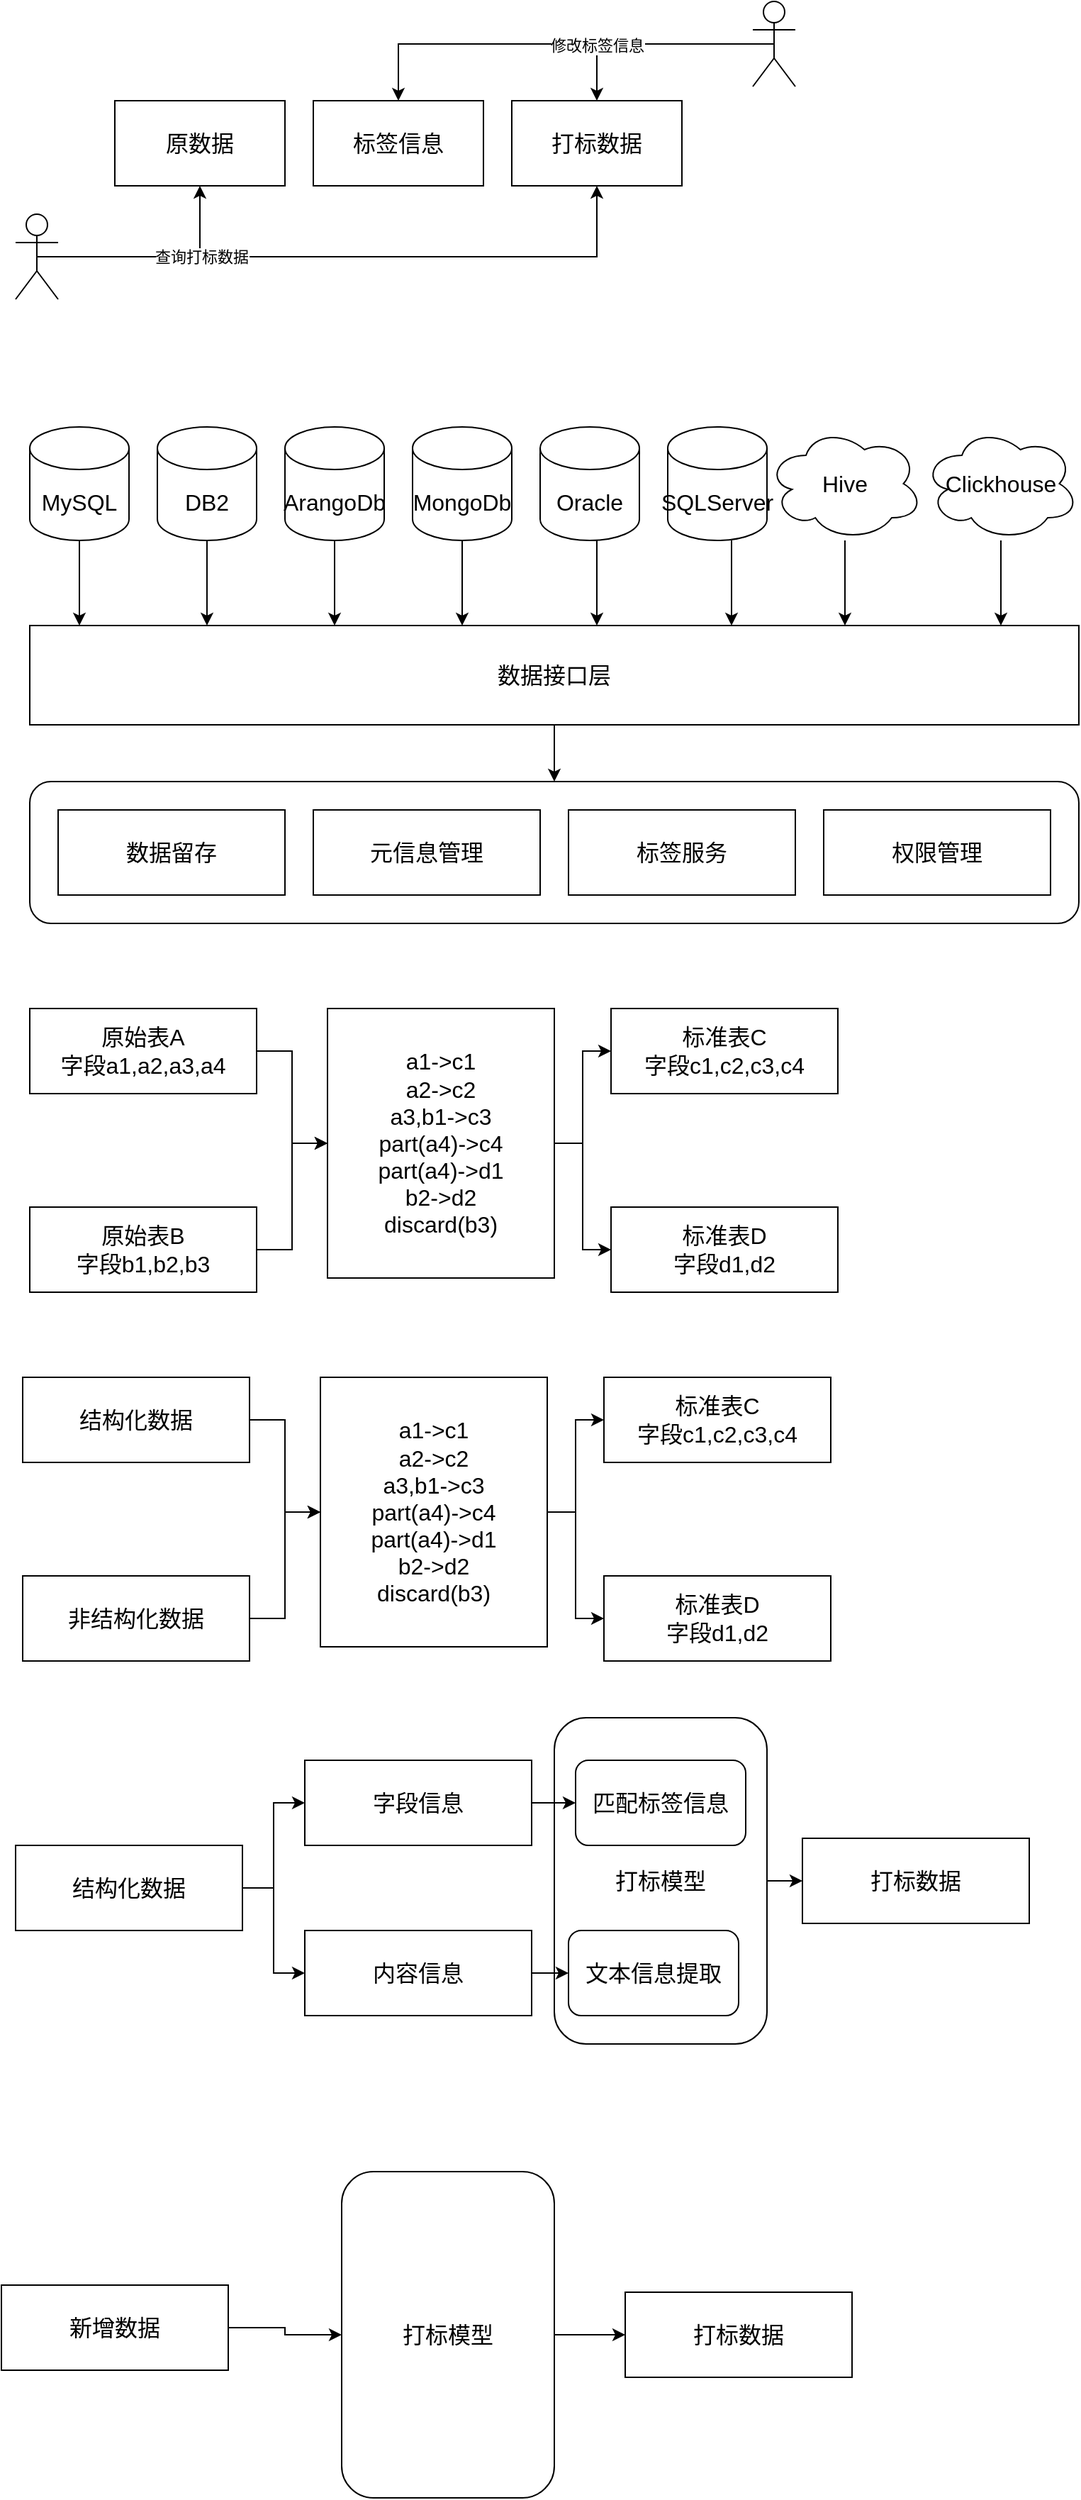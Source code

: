 <mxfile version="21.0.2" type="github">
  <diagram name="第 1 页" id="Kx43E6O90BhxfrlWNgs3">
    <mxGraphModel dx="919" dy="722" grid="1" gridSize="10" guides="1" tooltips="1" connect="1" arrows="1" fold="1" page="1" pageScale="1" pageWidth="827" pageHeight="1169" math="0" shadow="0">
      <root>
        <mxCell id="0" />
        <mxCell id="1" parent="0" />
        <mxCell id="RBcMiiGmothh_dVmTL_C-92" style="edgeStyle=orthogonalEdgeStyle;rounded=0;orthogonalLoop=1;jettySize=auto;html=1;" edge="1" parent="1" source="RBcMiiGmothh_dVmTL_C-89" target="RBcMiiGmothh_dVmTL_C-90">
          <mxGeometry relative="1" as="geometry" />
        </mxCell>
        <mxCell id="RBcMiiGmothh_dVmTL_C-89" value="打标模型" style="rounded=1;whiteSpace=wrap;html=1;fontSize=16;" vertex="1" parent="1">
          <mxGeometry x="430" y="1310" width="150" height="230" as="geometry" />
        </mxCell>
        <mxCell id="RBcMiiGmothh_dVmTL_C-47" value="" style="rounded=1;whiteSpace=wrap;html=1;" vertex="1" parent="1">
          <mxGeometry x="60" y="650" width="740" height="100" as="geometry" />
        </mxCell>
        <mxCell id="RBcMiiGmothh_dVmTL_C-1" value="原数据" style="rounded=0;whiteSpace=wrap;html=1;fontSize=16;" vertex="1" parent="1">
          <mxGeometry x="120" y="170" width="120" height="60" as="geometry" />
        </mxCell>
        <mxCell id="RBcMiiGmothh_dVmTL_C-2" value="打标数据" style="rounded=0;whiteSpace=wrap;html=1;fontSize=16;" vertex="1" parent="1">
          <mxGeometry x="400" y="170" width="120" height="60" as="geometry" />
        </mxCell>
        <mxCell id="RBcMiiGmothh_dVmTL_C-3" value="标签信息" style="rounded=0;whiteSpace=wrap;html=1;fontSize=16;" vertex="1" parent="1">
          <mxGeometry x="260" y="170" width="120" height="60" as="geometry" />
        </mxCell>
        <mxCell id="RBcMiiGmothh_dVmTL_C-6" style="edgeStyle=orthogonalEdgeStyle;rounded=0;orthogonalLoop=1;jettySize=auto;html=1;entryX=0.5;entryY=1;entryDx=0;entryDy=0;" edge="1" parent="1" source="RBcMiiGmothh_dVmTL_C-4" target="RBcMiiGmothh_dVmTL_C-1">
          <mxGeometry relative="1" as="geometry" />
        </mxCell>
        <mxCell id="RBcMiiGmothh_dVmTL_C-7" style="edgeStyle=orthogonalEdgeStyle;rounded=0;orthogonalLoop=1;jettySize=auto;html=1;exitX=0.5;exitY=0.5;exitDx=0;exitDy=0;exitPerimeter=0;entryX=0.5;entryY=1;entryDx=0;entryDy=0;" edge="1" parent="1" source="RBcMiiGmothh_dVmTL_C-4" target="RBcMiiGmothh_dVmTL_C-2">
          <mxGeometry relative="1" as="geometry" />
        </mxCell>
        <mxCell id="RBcMiiGmothh_dVmTL_C-16" value="查询打标数据" style="edgeLabel;html=1;align=center;verticalAlign=middle;resizable=0;points=[];" vertex="1" connectable="0" parent="RBcMiiGmothh_dVmTL_C-7">
          <mxGeometry x="-0.225" y="2" relative="1" as="geometry">
            <mxPoint x="-57" y="2" as="offset" />
          </mxGeometry>
        </mxCell>
        <mxCell id="RBcMiiGmothh_dVmTL_C-4" value="" style="shape=umlActor;verticalLabelPosition=bottom;verticalAlign=top;html=1;outlineConnect=0;" vertex="1" parent="1">
          <mxGeometry x="50" y="250" width="30" height="60" as="geometry" />
        </mxCell>
        <mxCell id="RBcMiiGmothh_dVmTL_C-12" value="" style="edgeStyle=orthogonalEdgeStyle;rounded=0;orthogonalLoop=1;jettySize=auto;html=1;entryX=0.5;entryY=0;entryDx=0;entryDy=0;" edge="1" parent="1" source="RBcMiiGmothh_dVmTL_C-10" target="RBcMiiGmothh_dVmTL_C-3">
          <mxGeometry x="0.035" relative="1" as="geometry">
            <mxPoint as="offset" />
          </mxGeometry>
        </mxCell>
        <mxCell id="RBcMiiGmothh_dVmTL_C-13" style="edgeStyle=orthogonalEdgeStyle;rounded=0;orthogonalLoop=1;jettySize=auto;html=1;exitX=0.5;exitY=0.5;exitDx=0;exitDy=0;exitPerimeter=0;entryX=0.5;entryY=0;entryDx=0;entryDy=0;" edge="1" parent="1" source="RBcMiiGmothh_dVmTL_C-10" target="RBcMiiGmothh_dVmTL_C-2">
          <mxGeometry relative="1" as="geometry" />
        </mxCell>
        <mxCell id="RBcMiiGmothh_dVmTL_C-17" value="修改标签信息" style="edgeLabel;html=1;align=center;verticalAlign=middle;resizable=0;points=[];" vertex="1" connectable="0" parent="RBcMiiGmothh_dVmTL_C-13">
          <mxGeometry x="0.609" relative="1" as="geometry">
            <mxPoint y="-7" as="offset" />
          </mxGeometry>
        </mxCell>
        <mxCell id="RBcMiiGmothh_dVmTL_C-10" value="" style="shape=umlActor;verticalLabelPosition=bottom;verticalAlign=top;html=1;outlineConnect=0;" vertex="1" parent="1">
          <mxGeometry x="570" y="100" width="30" height="60" as="geometry" />
        </mxCell>
        <mxCell id="RBcMiiGmothh_dVmTL_C-48" style="edgeStyle=orthogonalEdgeStyle;rounded=0;orthogonalLoop=1;jettySize=auto;html=1;" edge="1" parent="1" source="RBcMiiGmothh_dVmTL_C-20" target="RBcMiiGmothh_dVmTL_C-47">
          <mxGeometry relative="1" as="geometry" />
        </mxCell>
        <mxCell id="RBcMiiGmothh_dVmTL_C-20" value="数据接口层" style="rounded=0;whiteSpace=wrap;html=1;fontSize=16;" vertex="1" parent="1">
          <mxGeometry x="60" y="540" width="740" height="70" as="geometry" />
        </mxCell>
        <mxCell id="RBcMiiGmothh_dVmTL_C-31" style="edgeStyle=orthogonalEdgeStyle;rounded=0;orthogonalLoop=1;jettySize=auto;html=1;exitX=0.5;exitY=1;exitDx=0;exitDy=0;exitPerimeter=0;" edge="1" parent="1" source="RBcMiiGmothh_dVmTL_C-21" target="RBcMiiGmothh_dVmTL_C-20">
          <mxGeometry relative="1" as="geometry">
            <Array as="points">
              <mxPoint x="95" y="520" />
              <mxPoint x="95" y="520" />
            </Array>
          </mxGeometry>
        </mxCell>
        <mxCell id="RBcMiiGmothh_dVmTL_C-21" value="MySQL" style="shape=cylinder3;whiteSpace=wrap;html=1;boundedLbl=1;backgroundOutline=1;size=15;fontSize=16;" vertex="1" parent="1">
          <mxGeometry x="60" y="400" width="70" height="80" as="geometry" />
        </mxCell>
        <mxCell id="RBcMiiGmothh_dVmTL_C-32" style="edgeStyle=orthogonalEdgeStyle;rounded=0;orthogonalLoop=1;jettySize=auto;html=1;" edge="1" parent="1" source="RBcMiiGmothh_dVmTL_C-22" target="RBcMiiGmothh_dVmTL_C-20">
          <mxGeometry relative="1" as="geometry">
            <Array as="points">
              <mxPoint x="185" y="520" />
              <mxPoint x="185" y="520" />
            </Array>
          </mxGeometry>
        </mxCell>
        <mxCell id="RBcMiiGmothh_dVmTL_C-22" value="DB2" style="shape=cylinder3;whiteSpace=wrap;html=1;boundedLbl=1;backgroundOutline=1;size=15;fontSize=16;" vertex="1" parent="1">
          <mxGeometry x="150" y="400" width="70" height="80" as="geometry" />
        </mxCell>
        <mxCell id="RBcMiiGmothh_dVmTL_C-33" style="edgeStyle=orthogonalEdgeStyle;rounded=0;orthogonalLoop=1;jettySize=auto;html=1;" edge="1" parent="1" source="RBcMiiGmothh_dVmTL_C-23" target="RBcMiiGmothh_dVmTL_C-20">
          <mxGeometry relative="1" as="geometry">
            <Array as="points">
              <mxPoint x="275" y="530" />
              <mxPoint x="275" y="530" />
            </Array>
          </mxGeometry>
        </mxCell>
        <mxCell id="RBcMiiGmothh_dVmTL_C-23" value="ArangoDb" style="shape=cylinder3;whiteSpace=wrap;html=1;boundedLbl=1;backgroundOutline=1;size=15;fontSize=16;" vertex="1" parent="1">
          <mxGeometry x="240" y="400" width="70" height="80" as="geometry" />
        </mxCell>
        <mxCell id="RBcMiiGmothh_dVmTL_C-34" style="edgeStyle=orthogonalEdgeStyle;rounded=0;orthogonalLoop=1;jettySize=auto;html=1;" edge="1" parent="1" source="RBcMiiGmothh_dVmTL_C-24" target="RBcMiiGmothh_dVmTL_C-20">
          <mxGeometry relative="1" as="geometry">
            <Array as="points">
              <mxPoint x="365" y="530" />
              <mxPoint x="365" y="530" />
            </Array>
          </mxGeometry>
        </mxCell>
        <mxCell id="RBcMiiGmothh_dVmTL_C-24" value="MongoDb" style="shape=cylinder3;whiteSpace=wrap;html=1;boundedLbl=1;backgroundOutline=1;size=15;fontSize=16;" vertex="1" parent="1">
          <mxGeometry x="330" y="400" width="70" height="80" as="geometry" />
        </mxCell>
        <mxCell id="RBcMiiGmothh_dVmTL_C-42" style="edgeStyle=orthogonalEdgeStyle;rounded=0;orthogonalLoop=1;jettySize=auto;html=1;" edge="1" parent="1" source="RBcMiiGmothh_dVmTL_C-25" target="RBcMiiGmothh_dVmTL_C-20">
          <mxGeometry relative="1" as="geometry">
            <Array as="points">
              <mxPoint x="555" y="520" />
              <mxPoint x="555" y="520" />
            </Array>
          </mxGeometry>
        </mxCell>
        <mxCell id="RBcMiiGmothh_dVmTL_C-25" value="SQLServer" style="shape=cylinder3;whiteSpace=wrap;html=1;boundedLbl=1;backgroundOutline=1;size=15;fontSize=16;" vertex="1" parent="1">
          <mxGeometry x="510" y="400" width="70" height="80" as="geometry" />
        </mxCell>
        <mxCell id="RBcMiiGmothh_dVmTL_C-35" style="edgeStyle=orthogonalEdgeStyle;rounded=0;orthogonalLoop=1;jettySize=auto;html=1;exitX=0.5;exitY=1;exitDx=0;exitDy=0;exitPerimeter=0;" edge="1" parent="1" source="RBcMiiGmothh_dVmTL_C-26" target="RBcMiiGmothh_dVmTL_C-20">
          <mxGeometry relative="1" as="geometry">
            <Array as="points">
              <mxPoint x="460" y="520" />
              <mxPoint x="460" y="520" />
            </Array>
          </mxGeometry>
        </mxCell>
        <mxCell id="RBcMiiGmothh_dVmTL_C-26" value="Oracle" style="shape=cylinder3;whiteSpace=wrap;html=1;boundedLbl=1;backgroundOutline=1;size=15;fontSize=16;" vertex="1" parent="1">
          <mxGeometry x="420" y="400" width="70" height="80" as="geometry" />
        </mxCell>
        <mxCell id="RBcMiiGmothh_dVmTL_C-44" value="数据留存" style="rounded=0;whiteSpace=wrap;html=1;fontSize=16;" vertex="1" parent="1">
          <mxGeometry x="80" y="670" width="160" height="60" as="geometry" />
        </mxCell>
        <mxCell id="RBcMiiGmothh_dVmTL_C-45" value="元信息管理" style="rounded=0;whiteSpace=wrap;html=1;fontSize=16;" vertex="1" parent="1">
          <mxGeometry x="260" y="670" width="160" height="60" as="geometry" />
        </mxCell>
        <mxCell id="RBcMiiGmothh_dVmTL_C-46" value="标签服务" style="rounded=0;whiteSpace=wrap;html=1;fontSize=16;" vertex="1" parent="1">
          <mxGeometry x="440" y="670" width="160" height="60" as="geometry" />
        </mxCell>
        <mxCell id="RBcMiiGmothh_dVmTL_C-49" value="权限管理" style="rounded=0;whiteSpace=wrap;html=1;fontSize=16;" vertex="1" parent="1">
          <mxGeometry x="620" y="670" width="160" height="60" as="geometry" />
        </mxCell>
        <mxCell id="RBcMiiGmothh_dVmTL_C-54" style="edgeStyle=orthogonalEdgeStyle;rounded=0;orthogonalLoop=1;jettySize=auto;html=1;" edge="1" parent="1" source="RBcMiiGmothh_dVmTL_C-51" target="RBcMiiGmothh_dVmTL_C-20">
          <mxGeometry relative="1" as="geometry">
            <Array as="points">
              <mxPoint x="745" y="520" />
              <mxPoint x="745" y="520" />
            </Array>
          </mxGeometry>
        </mxCell>
        <mxCell id="RBcMiiGmothh_dVmTL_C-51" value="&lt;font style=&quot;font-size: 16px;&quot;&gt;Clickhouse&lt;/font&gt;" style="ellipse;shape=cloud;whiteSpace=wrap;html=1;" vertex="1" parent="1">
          <mxGeometry x="690" y="400" width="110" height="80" as="geometry" />
        </mxCell>
        <mxCell id="RBcMiiGmothh_dVmTL_C-55" style="edgeStyle=orthogonalEdgeStyle;rounded=0;orthogonalLoop=1;jettySize=auto;html=1;" edge="1" parent="1" source="RBcMiiGmothh_dVmTL_C-52" target="RBcMiiGmothh_dVmTL_C-20">
          <mxGeometry relative="1" as="geometry">
            <Array as="points">
              <mxPoint x="635" y="520" />
              <mxPoint x="635" y="520" />
            </Array>
          </mxGeometry>
        </mxCell>
        <mxCell id="RBcMiiGmothh_dVmTL_C-52" value="&lt;font style=&quot;font-size: 16px;&quot;&gt;Hive&lt;/font&gt;" style="ellipse;shape=cloud;whiteSpace=wrap;html=1;" vertex="1" parent="1">
          <mxGeometry x="580" y="400" width="110" height="80" as="geometry" />
        </mxCell>
        <mxCell id="RBcMiiGmothh_dVmTL_C-66" style="edgeStyle=orthogonalEdgeStyle;rounded=0;orthogonalLoop=1;jettySize=auto;html=1;" edge="1" parent="1" source="RBcMiiGmothh_dVmTL_C-57" target="RBcMiiGmothh_dVmTL_C-65">
          <mxGeometry relative="1" as="geometry" />
        </mxCell>
        <mxCell id="RBcMiiGmothh_dVmTL_C-57" value="原始表A&lt;br&gt;字段a1,a2,a3,a4" style="rounded=0;whiteSpace=wrap;html=1;fontSize=16;" vertex="1" parent="1">
          <mxGeometry x="60" y="810" width="160" height="60" as="geometry" />
        </mxCell>
        <mxCell id="RBcMiiGmothh_dVmTL_C-67" style="edgeStyle=orthogonalEdgeStyle;rounded=0;orthogonalLoop=1;jettySize=auto;html=1;" edge="1" parent="1" source="RBcMiiGmothh_dVmTL_C-58" target="RBcMiiGmothh_dVmTL_C-65">
          <mxGeometry relative="1" as="geometry" />
        </mxCell>
        <mxCell id="RBcMiiGmothh_dVmTL_C-58" value="原始表B&lt;br&gt;字段b1,b2,b3" style="rounded=0;whiteSpace=wrap;html=1;fontSize=16;" vertex="1" parent="1">
          <mxGeometry x="60" y="950" width="160" height="60" as="geometry" />
        </mxCell>
        <mxCell id="RBcMiiGmothh_dVmTL_C-59" value="标准表C&lt;br&gt;字段c1,c2,c3,c4" style="rounded=0;whiteSpace=wrap;html=1;fontSize=16;" vertex="1" parent="1">
          <mxGeometry x="470" y="810" width="160" height="60" as="geometry" />
        </mxCell>
        <mxCell id="RBcMiiGmothh_dVmTL_C-60" value="标准表D&lt;br&gt;字段d1,d2" style="rounded=0;whiteSpace=wrap;html=1;fontSize=16;" vertex="1" parent="1">
          <mxGeometry x="470" y="950" width="160" height="60" as="geometry" />
        </mxCell>
        <mxCell id="RBcMiiGmothh_dVmTL_C-68" style="edgeStyle=orthogonalEdgeStyle;rounded=0;orthogonalLoop=1;jettySize=auto;html=1;exitX=1;exitY=0.5;exitDx=0;exitDy=0;" edge="1" parent="1" source="RBcMiiGmothh_dVmTL_C-65" target="RBcMiiGmothh_dVmTL_C-59">
          <mxGeometry relative="1" as="geometry" />
        </mxCell>
        <mxCell id="RBcMiiGmothh_dVmTL_C-69" style="edgeStyle=orthogonalEdgeStyle;rounded=0;orthogonalLoop=1;jettySize=auto;html=1;" edge="1" parent="1" source="RBcMiiGmothh_dVmTL_C-65" target="RBcMiiGmothh_dVmTL_C-60">
          <mxGeometry relative="1" as="geometry" />
        </mxCell>
        <mxCell id="RBcMiiGmothh_dVmTL_C-65" value="a1-&amp;gt;c1&lt;br style=&quot;border-color: var(--border-color); background-color: rgb(255, 255, 255);&quot;&gt;&lt;span style=&quot;border-color: var(--border-color); background-color: rgb(255, 255, 255);&quot;&gt;a2-&amp;gt;c2&lt;/span&gt;&lt;br style=&quot;border-color: var(--border-color); background-color: rgb(255, 255, 255);&quot;&gt;&lt;span style=&quot;border-color: var(--border-color); background-color: rgb(255, 255, 255);&quot;&gt;a3,b1-&amp;gt;c3&lt;/span&gt;&lt;br style=&quot;border-color: var(--border-color); background-color: rgb(255, 255, 255);&quot;&gt;&lt;span style=&quot;border-color: var(--border-color); background-color: rgb(255, 255, 255);&quot;&gt;part(a4)-&amp;gt;c4&lt;/span&gt;&lt;br style=&quot;border-color: var(--border-color); background-color: rgb(255, 255, 255);&quot;&gt;&lt;span style=&quot;border-color: var(--border-color); background-color: rgb(255, 255, 255);&quot;&gt;part(a4)-&amp;gt;d1&lt;/span&gt;&lt;br style=&quot;border-color: var(--border-color); background-color: rgb(255, 255, 255);&quot;&gt;&lt;span style=&quot;border-color: var(--border-color); background-color: rgb(255, 255, 255);&quot;&gt;b2-&amp;gt;d2&lt;br&gt;discard(b3)&lt;br&gt;&lt;/span&gt;" style="rounded=0;whiteSpace=wrap;html=1;fontSize=16;" vertex="1" parent="1">
          <mxGeometry x="270" y="810" width="160" height="190" as="geometry" />
        </mxCell>
        <mxCell id="RBcMiiGmothh_dVmTL_C-71" style="edgeStyle=orthogonalEdgeStyle;rounded=0;orthogonalLoop=1;jettySize=auto;html=1;" edge="1" parent="1" source="RBcMiiGmothh_dVmTL_C-72" target="RBcMiiGmothh_dVmTL_C-79">
          <mxGeometry relative="1" as="geometry" />
        </mxCell>
        <mxCell id="RBcMiiGmothh_dVmTL_C-72" value="结构化数据" style="rounded=0;whiteSpace=wrap;html=1;fontSize=16;" vertex="1" parent="1">
          <mxGeometry x="55" y="1070" width="160" height="60" as="geometry" />
        </mxCell>
        <mxCell id="RBcMiiGmothh_dVmTL_C-73" style="edgeStyle=orthogonalEdgeStyle;rounded=0;orthogonalLoop=1;jettySize=auto;html=1;" edge="1" parent="1" source="RBcMiiGmothh_dVmTL_C-74" target="RBcMiiGmothh_dVmTL_C-79">
          <mxGeometry relative="1" as="geometry" />
        </mxCell>
        <mxCell id="RBcMiiGmothh_dVmTL_C-74" value="非结构化数据" style="rounded=0;whiteSpace=wrap;html=1;fontSize=16;" vertex="1" parent="1">
          <mxGeometry x="55" y="1210" width="160" height="60" as="geometry" />
        </mxCell>
        <mxCell id="RBcMiiGmothh_dVmTL_C-75" value="标准表C&lt;br&gt;字段c1,c2,c3,c4" style="rounded=0;whiteSpace=wrap;html=1;fontSize=16;" vertex="1" parent="1">
          <mxGeometry x="465" y="1070" width="160" height="60" as="geometry" />
        </mxCell>
        <mxCell id="RBcMiiGmothh_dVmTL_C-76" value="标准表D&lt;br&gt;字段d1,d2" style="rounded=0;whiteSpace=wrap;html=1;fontSize=16;" vertex="1" parent="1">
          <mxGeometry x="465" y="1210" width="160" height="60" as="geometry" />
        </mxCell>
        <mxCell id="RBcMiiGmothh_dVmTL_C-77" style="edgeStyle=orthogonalEdgeStyle;rounded=0;orthogonalLoop=1;jettySize=auto;html=1;exitX=1;exitY=0.5;exitDx=0;exitDy=0;" edge="1" parent="1" source="RBcMiiGmothh_dVmTL_C-79" target="RBcMiiGmothh_dVmTL_C-75">
          <mxGeometry relative="1" as="geometry" />
        </mxCell>
        <mxCell id="RBcMiiGmothh_dVmTL_C-78" style="edgeStyle=orthogonalEdgeStyle;rounded=0;orthogonalLoop=1;jettySize=auto;html=1;" edge="1" parent="1" source="RBcMiiGmothh_dVmTL_C-79" target="RBcMiiGmothh_dVmTL_C-76">
          <mxGeometry relative="1" as="geometry" />
        </mxCell>
        <mxCell id="RBcMiiGmothh_dVmTL_C-79" value="a1-&amp;gt;c1&lt;br style=&quot;border-color: var(--border-color); background-color: rgb(255, 255, 255);&quot;&gt;&lt;span style=&quot;border-color: var(--border-color); background-color: rgb(255, 255, 255);&quot;&gt;a2-&amp;gt;c2&lt;/span&gt;&lt;br style=&quot;border-color: var(--border-color); background-color: rgb(255, 255, 255);&quot;&gt;&lt;span style=&quot;border-color: var(--border-color); background-color: rgb(255, 255, 255);&quot;&gt;a3,b1-&amp;gt;c3&lt;/span&gt;&lt;br style=&quot;border-color: var(--border-color); background-color: rgb(255, 255, 255);&quot;&gt;&lt;span style=&quot;border-color: var(--border-color); background-color: rgb(255, 255, 255);&quot;&gt;part(a4)-&amp;gt;c4&lt;/span&gt;&lt;br style=&quot;border-color: var(--border-color); background-color: rgb(255, 255, 255);&quot;&gt;&lt;span style=&quot;border-color: var(--border-color); background-color: rgb(255, 255, 255);&quot;&gt;part(a4)-&amp;gt;d1&lt;/span&gt;&lt;br style=&quot;border-color: var(--border-color); background-color: rgb(255, 255, 255);&quot;&gt;&lt;span style=&quot;border-color: var(--border-color); background-color: rgb(255, 255, 255);&quot;&gt;b2-&amp;gt;d2&lt;br&gt;discard(b3)&lt;br&gt;&lt;/span&gt;" style="rounded=0;whiteSpace=wrap;html=1;fontSize=16;" vertex="1" parent="1">
          <mxGeometry x="265" y="1070" width="160" height="190" as="geometry" />
        </mxCell>
        <mxCell id="RBcMiiGmothh_dVmTL_C-83" style="edgeStyle=orthogonalEdgeStyle;rounded=0;orthogonalLoop=1;jettySize=auto;html=1;" edge="1" parent="1" source="RBcMiiGmothh_dVmTL_C-80" target="RBcMiiGmothh_dVmTL_C-81">
          <mxGeometry relative="1" as="geometry" />
        </mxCell>
        <mxCell id="RBcMiiGmothh_dVmTL_C-84" style="edgeStyle=orthogonalEdgeStyle;rounded=0;orthogonalLoop=1;jettySize=auto;html=1;" edge="1" parent="1" source="RBcMiiGmothh_dVmTL_C-80" target="RBcMiiGmothh_dVmTL_C-82">
          <mxGeometry relative="1" as="geometry" />
        </mxCell>
        <mxCell id="RBcMiiGmothh_dVmTL_C-80" value="结构化数据" style="rounded=0;whiteSpace=wrap;html=1;fontSize=16;" vertex="1" parent="1">
          <mxGeometry x="50" y="1400" width="160" height="60" as="geometry" />
        </mxCell>
        <mxCell id="RBcMiiGmothh_dVmTL_C-88" style="edgeStyle=orthogonalEdgeStyle;rounded=0;orthogonalLoop=1;jettySize=auto;html=1;" edge="1" parent="1" source="RBcMiiGmothh_dVmTL_C-81" target="RBcMiiGmothh_dVmTL_C-85">
          <mxGeometry relative="1" as="geometry" />
        </mxCell>
        <mxCell id="RBcMiiGmothh_dVmTL_C-81" value="字段信息" style="rounded=0;whiteSpace=wrap;html=1;fontSize=16;" vertex="1" parent="1">
          <mxGeometry x="254" y="1340" width="160" height="60" as="geometry" />
        </mxCell>
        <mxCell id="RBcMiiGmothh_dVmTL_C-87" style="edgeStyle=orthogonalEdgeStyle;rounded=0;orthogonalLoop=1;jettySize=auto;html=1;entryX=0;entryY=0.5;entryDx=0;entryDy=0;" edge="1" parent="1" source="RBcMiiGmothh_dVmTL_C-82" target="RBcMiiGmothh_dVmTL_C-86">
          <mxGeometry relative="1" as="geometry" />
        </mxCell>
        <mxCell id="RBcMiiGmothh_dVmTL_C-82" value="内容信息" style="rounded=0;whiteSpace=wrap;html=1;fontSize=16;" vertex="1" parent="1">
          <mxGeometry x="254" y="1460" width="160" height="60" as="geometry" />
        </mxCell>
        <mxCell id="RBcMiiGmothh_dVmTL_C-85" value="匹配标签信息" style="rounded=1;whiteSpace=wrap;html=1;fontSize=16;" vertex="1" parent="1">
          <mxGeometry x="445" y="1340" width="120" height="60" as="geometry" />
        </mxCell>
        <mxCell id="RBcMiiGmothh_dVmTL_C-86" value="文本信息提取" style="rounded=1;whiteSpace=wrap;html=1;fontSize=16;" vertex="1" parent="1">
          <mxGeometry x="440" y="1460" width="120" height="60" as="geometry" />
        </mxCell>
        <mxCell id="RBcMiiGmothh_dVmTL_C-90" value="打标数据" style="rounded=0;whiteSpace=wrap;html=1;fontSize=16;" vertex="1" parent="1">
          <mxGeometry x="605" y="1395" width="160" height="60" as="geometry" />
        </mxCell>
        <mxCell id="RBcMiiGmothh_dVmTL_C-95" style="edgeStyle=orthogonalEdgeStyle;rounded=0;orthogonalLoop=1;jettySize=auto;html=1;entryX=0;entryY=0.5;entryDx=0;entryDy=0;" edge="1" parent="1" source="RBcMiiGmothh_dVmTL_C-93" target="RBcMiiGmothh_dVmTL_C-94">
          <mxGeometry relative="1" as="geometry" />
        </mxCell>
        <mxCell id="RBcMiiGmothh_dVmTL_C-93" value="新增数据" style="rounded=0;whiteSpace=wrap;html=1;fontSize=16;" vertex="1" parent="1">
          <mxGeometry x="40" y="1710" width="160" height="60" as="geometry" />
        </mxCell>
        <mxCell id="RBcMiiGmothh_dVmTL_C-97" style="edgeStyle=orthogonalEdgeStyle;rounded=0;orthogonalLoop=1;jettySize=auto;html=1;exitX=1;exitY=0.5;exitDx=0;exitDy=0;" edge="1" parent="1" source="RBcMiiGmothh_dVmTL_C-94" target="RBcMiiGmothh_dVmTL_C-96">
          <mxGeometry relative="1" as="geometry" />
        </mxCell>
        <mxCell id="RBcMiiGmothh_dVmTL_C-94" value="打标模型" style="rounded=1;whiteSpace=wrap;html=1;fontSize=16;" vertex="1" parent="1">
          <mxGeometry x="280" y="1630" width="150" height="230" as="geometry" />
        </mxCell>
        <mxCell id="RBcMiiGmothh_dVmTL_C-96" value="打标数据" style="rounded=0;whiteSpace=wrap;html=1;fontSize=16;" vertex="1" parent="1">
          <mxGeometry x="480" y="1715" width="160" height="60" as="geometry" />
        </mxCell>
      </root>
    </mxGraphModel>
  </diagram>
</mxfile>
